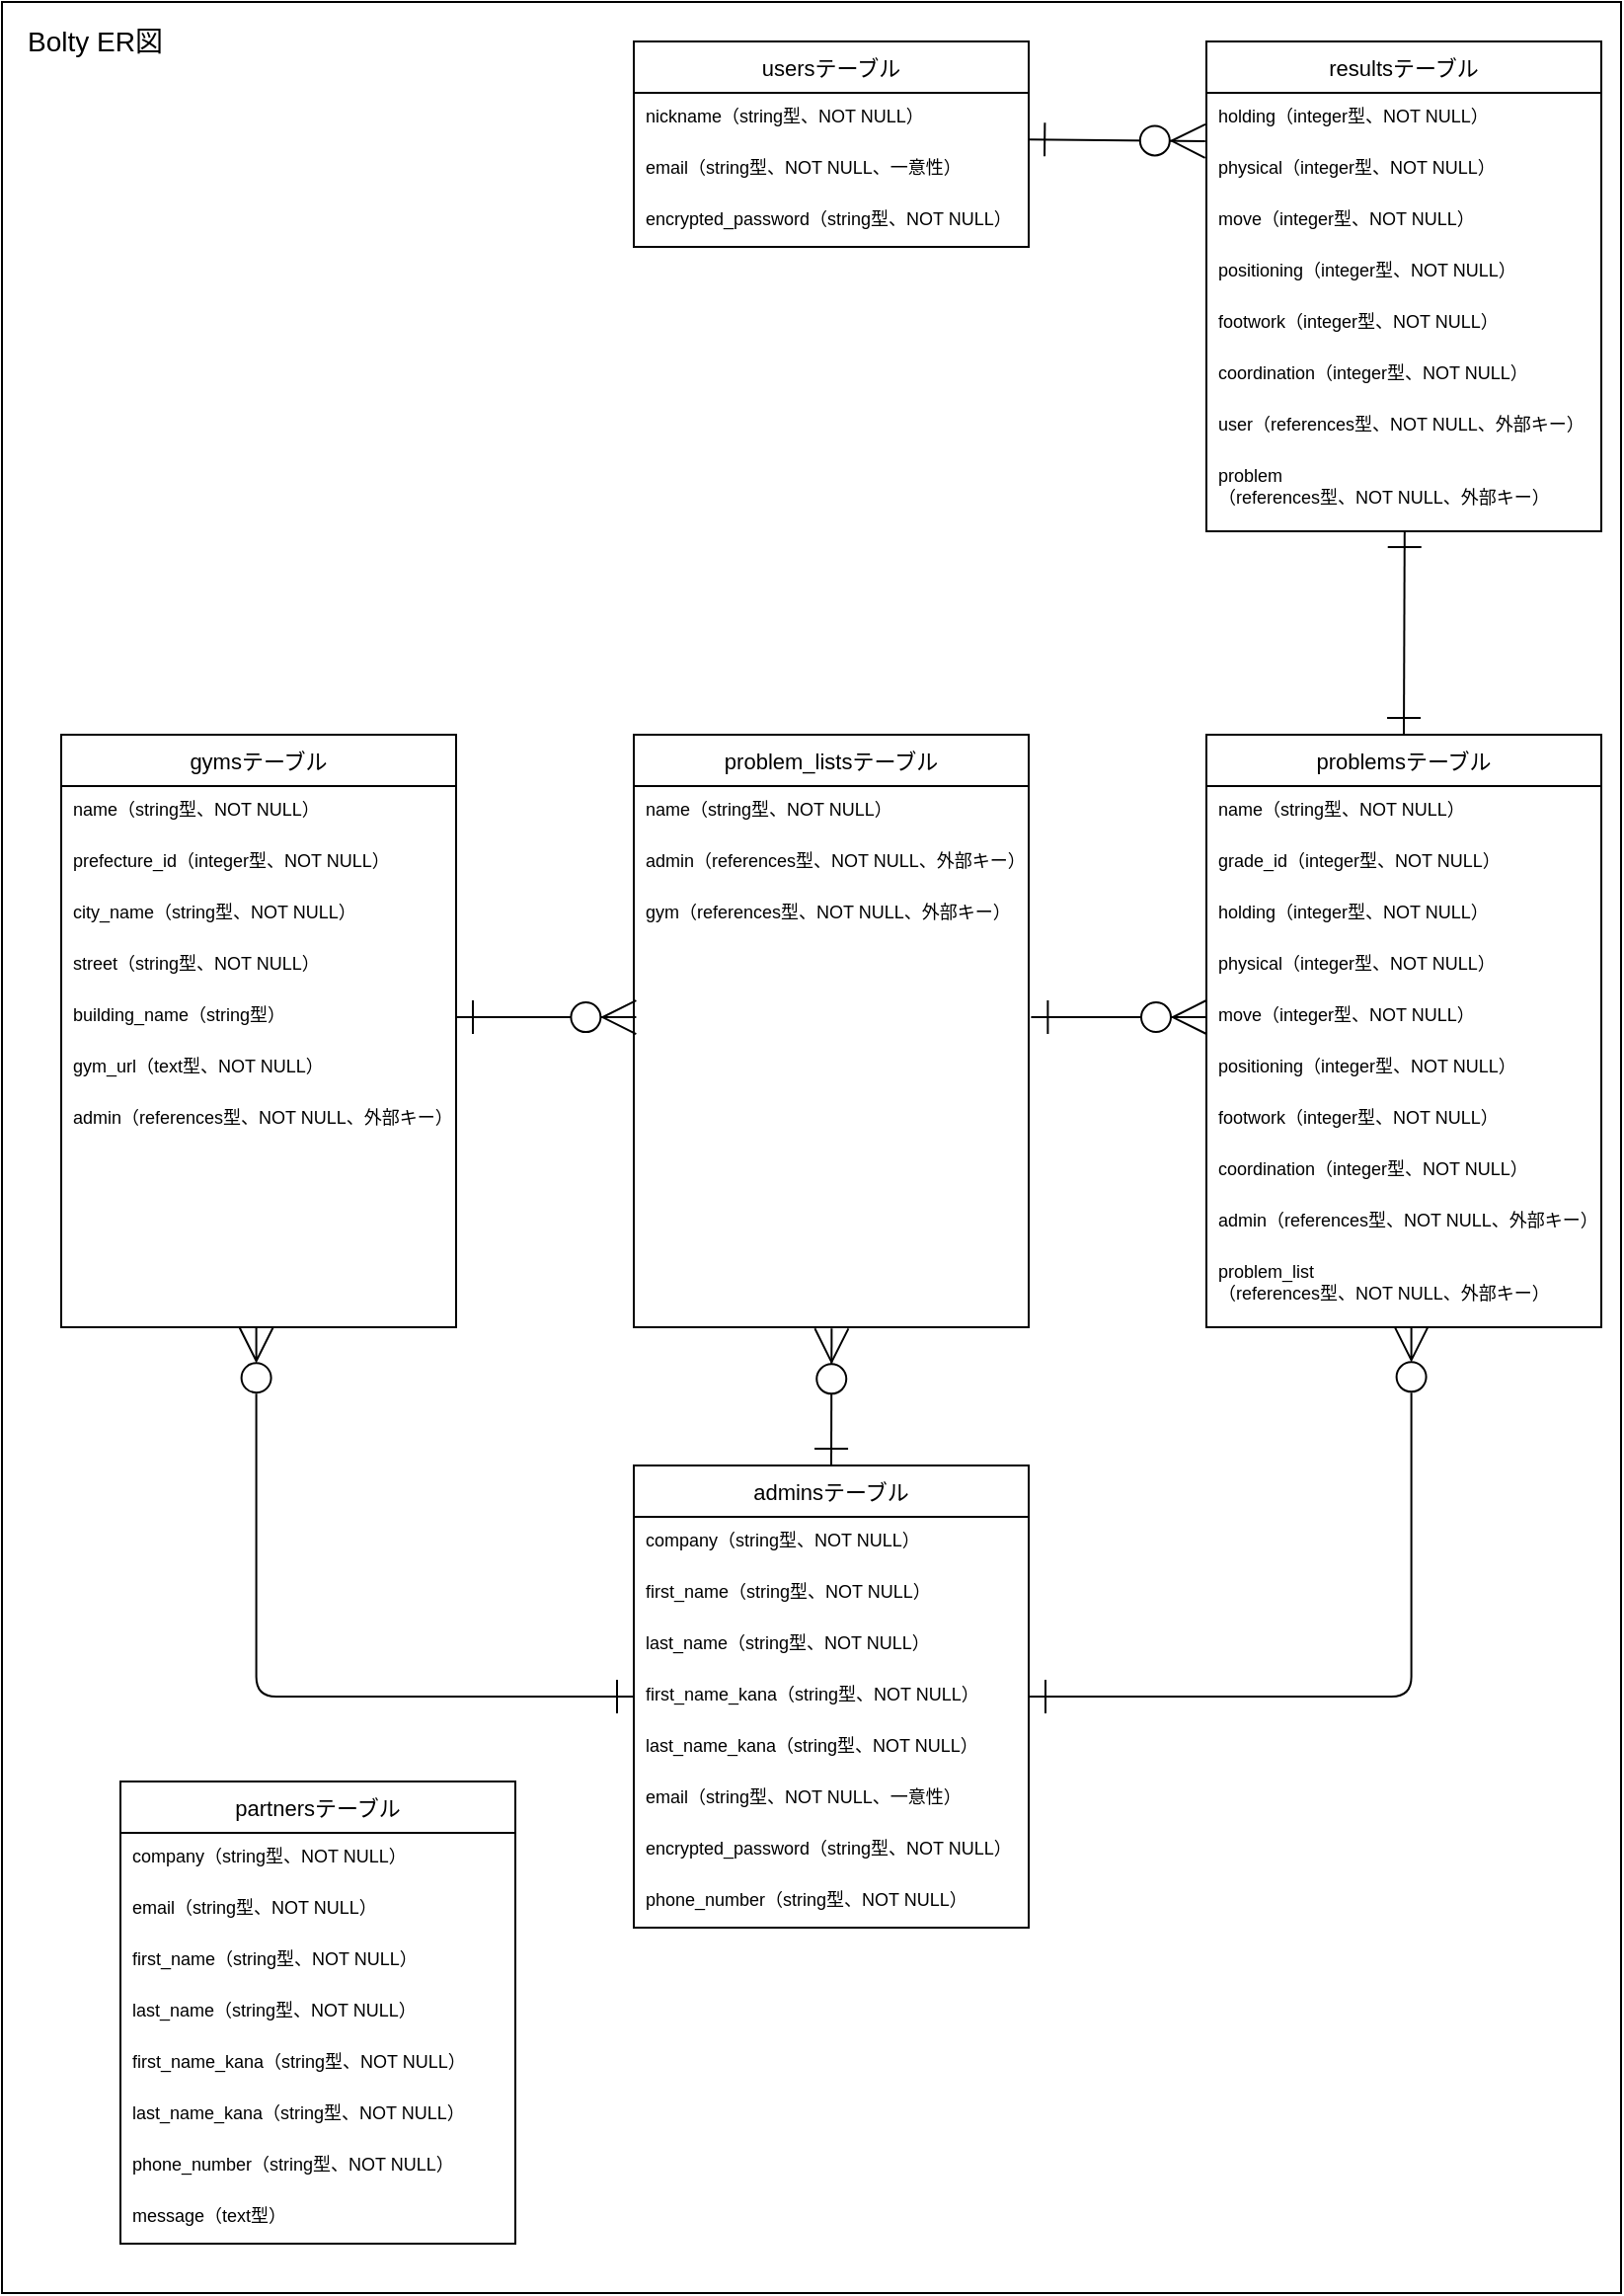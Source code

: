 <mxfile>
    <diagram id="CRAMPCINOh6znjwOmK4W" name="ページ1">
        <mxGraphModel dx="260" dy="229" grid="1" gridSize="10" guides="1" tooltips="1" connect="1" arrows="1" fold="1" page="1" pageScale="1" pageWidth="827" pageHeight="1169" background="#FFFFFF" math="0" shadow="0">
            <root>
                <mxCell id="0"/>
                <mxCell id="1" parent="0"/>
                <mxCell id="11" value="" style="rounded=0;whiteSpace=wrap;html=1;fontSize=12;fontColor=#000000;strokeColor=#000000;fillColor=none;" parent="1" vertex="1">
                    <mxGeometry width="820" height="1160" as="geometry"/>
                </mxCell>
                <mxCell id="2" value="usersテーブル" style="swimlane;fontStyle=0;childLayout=stackLayout;horizontal=1;startSize=26;horizontalStack=0;resizeParent=1;resizeParentMax=0;resizeLast=0;collapsible=1;marginBottom=0;fontSize=11;fillColor=#FFFFFF;fontColor=#000000;strokeColor=#000000;" parent="1" vertex="1">
                    <mxGeometry x="320" y="20" width="200" height="104" as="geometry"/>
                </mxCell>
                <mxCell id="3" value="nickname（string型、NOT NULL）" style="text;strokeColor=none;fillColor=none;align=left;verticalAlign=top;spacingLeft=4;spacingRight=4;overflow=hidden;rotatable=0;points=[[0,0.5],[1,0.5]];portConstraint=eastwest;fontColor=#000000;fontSize=9;" parent="2" vertex="1">
                    <mxGeometry y="26" width="200" height="26" as="geometry"/>
                </mxCell>
                <mxCell id="4" value="email（string型、NOT NULL、一意性）" style="text;strokeColor=none;fillColor=none;align=left;verticalAlign=top;spacingLeft=4;spacingRight=4;overflow=hidden;rotatable=0;points=[[0,0.5],[1,0.5]];portConstraint=eastwest;fontColor=#000000;fontSize=9;" parent="2" vertex="1">
                    <mxGeometry y="52" width="200" height="26" as="geometry"/>
                </mxCell>
                <mxCell id="5" value="encrypted_password（string型、NOT NULL）" style="text;strokeColor=none;fillColor=none;align=left;verticalAlign=top;spacingLeft=4;spacingRight=4;overflow=hidden;rotatable=0;points=[[0,0.5],[1,0.5]];portConstraint=eastwest;fontColor=#000000;fontSize=9;" parent="2" vertex="1">
                    <mxGeometry y="78" width="200" height="26" as="geometry"/>
                </mxCell>
                <mxCell id="12" value="&lt;font color=&quot;#000000&quot; style=&quot;font-size: 14px&quot;&gt;Bolty ER図&lt;/font&gt;" style="text;html=1;align=left;verticalAlign=middle;resizable=0;points=[];autosize=1;strokeColor=none;fontSize=14;" parent="1" vertex="1">
                    <mxGeometry x="11" y="10" width="80" height="20" as="geometry"/>
                </mxCell>
                <mxCell id="17" value="problem_listsテーブル" style="swimlane;fontStyle=0;childLayout=stackLayout;horizontal=1;startSize=26;horizontalStack=0;resizeParent=1;resizeParentMax=0;resizeLast=0;collapsible=1;marginBottom=0;fontSize=11;fillColor=#FFFFFF;fontColor=#000000;strokeColor=#000000;" parent="1" vertex="1">
                    <mxGeometry x="320" y="371" width="200" height="300" as="geometry"/>
                </mxCell>
                <mxCell id="18" value="name（string型、NOT NULL）" style="text;strokeColor=none;fillColor=none;align=left;verticalAlign=top;spacingLeft=4;spacingRight=4;overflow=hidden;rotatable=0;points=[[0,0.5],[1,0.5]];portConstraint=eastwest;fontColor=#000000;fontSize=9;" parent="17" vertex="1">
                    <mxGeometry y="26" width="200" height="26" as="geometry"/>
                </mxCell>
                <mxCell id="37" value="admin（references型、NOT NULL、外部キー）" style="text;strokeColor=none;fillColor=none;align=left;verticalAlign=top;spacingLeft=4;spacingRight=4;overflow=hidden;rotatable=0;points=[[0,0.5],[1,0.5]];portConstraint=eastwest;fontColor=#000000;fontSize=9;" parent="17" vertex="1">
                    <mxGeometry y="52" width="200" height="26" as="geometry"/>
                </mxCell>
                <mxCell id="38" value="gym（references型、NOT NULL、外部キー）" style="text;strokeColor=none;fillColor=none;align=left;verticalAlign=top;spacingLeft=4;spacingRight=4;overflow=hidden;rotatable=0;points=[[0,0.5],[1,0.5]];portConstraint=eastwest;fontColor=#000000;fontSize=9;" parent="17" vertex="1">
                    <mxGeometry y="78" width="200" height="222" as="geometry"/>
                </mxCell>
                <mxCell id="41" value="adminsテーブル" style="swimlane;fontStyle=0;childLayout=stackLayout;horizontal=1;startSize=26;horizontalStack=0;resizeParent=1;resizeParentMax=0;resizeLast=0;collapsible=1;marginBottom=0;fontSize=11;fillColor=#FFFFFF;fontColor=#000000;strokeColor=#000000;" parent="1" vertex="1">
                    <mxGeometry x="320" y="741" width="200" height="234" as="geometry"/>
                </mxCell>
                <mxCell id="45" value="company（string型、NOT NULL）" style="text;strokeColor=none;fillColor=none;align=left;verticalAlign=top;spacingLeft=4;spacingRight=4;overflow=hidden;rotatable=0;points=[[0,0.5],[1,0.5]];portConstraint=eastwest;fontColor=#000000;fontSize=9;" parent="41" vertex="1">
                    <mxGeometry y="26" width="200" height="26" as="geometry"/>
                </mxCell>
                <mxCell id="46" value="first_name（string型、NOT NULL）" style="text;strokeColor=none;fillColor=none;align=left;verticalAlign=top;spacingLeft=4;spacingRight=4;overflow=hidden;rotatable=0;points=[[0,0.5],[1,0.5]];portConstraint=eastwest;fontColor=#000000;fontSize=9;" parent="41" vertex="1">
                    <mxGeometry y="52" width="200" height="26" as="geometry"/>
                </mxCell>
                <mxCell id="48" value="last_name（string型、NOT NULL）" style="text;strokeColor=none;fillColor=none;align=left;verticalAlign=top;spacingLeft=4;spacingRight=4;overflow=hidden;rotatable=0;points=[[0,0.5],[1,0.5]];portConstraint=eastwest;fontColor=#000000;fontSize=9;" parent="41" vertex="1">
                    <mxGeometry y="78" width="200" height="26" as="geometry"/>
                </mxCell>
                <mxCell id="49" value="first_name_kana（string型、NOT NULL）" style="text;strokeColor=none;fillColor=none;align=left;verticalAlign=top;spacingLeft=4;spacingRight=4;overflow=hidden;rotatable=0;points=[[0,0.5],[1,0.5]];portConstraint=eastwest;fontColor=#000000;fontSize=9;" parent="41" vertex="1">
                    <mxGeometry y="104" width="200" height="26" as="geometry"/>
                </mxCell>
                <mxCell id="42" value="last_name_kana（string型、NOT NULL）" style="text;strokeColor=none;fillColor=none;align=left;verticalAlign=top;spacingLeft=4;spacingRight=4;overflow=hidden;rotatable=0;points=[[0,0.5],[1,0.5]];portConstraint=eastwest;fontColor=#000000;fontSize=9;" parent="41" vertex="1">
                    <mxGeometry y="130" width="200" height="26" as="geometry"/>
                </mxCell>
                <mxCell id="43" value="email（string型、NOT NULL、一意性）" style="text;strokeColor=none;fillColor=none;align=left;verticalAlign=top;spacingLeft=4;spacingRight=4;overflow=hidden;rotatable=0;points=[[0,0.5],[1,0.5]];portConstraint=eastwest;fontColor=#000000;fontSize=9;" parent="41" vertex="1">
                    <mxGeometry y="156" width="200" height="26" as="geometry"/>
                </mxCell>
                <mxCell id="50" value="encrypted_password（string型、NOT NULL）" style="text;strokeColor=none;fillColor=none;align=left;verticalAlign=top;spacingLeft=4;spacingRight=4;overflow=hidden;rotatable=0;points=[[0,0.5],[1,0.5]];portConstraint=eastwest;fontColor=#000000;fontSize=9;" parent="41" vertex="1">
                    <mxGeometry y="182" width="200" height="26" as="geometry"/>
                </mxCell>
                <mxCell id="44" value="phone_number（string型、NOT NULL）" style="text;strokeColor=none;fillColor=none;align=left;verticalAlign=top;spacingLeft=4;spacingRight=4;overflow=hidden;rotatable=0;points=[[0,0.5],[1,0.5]];portConstraint=eastwest;fontColor=#000000;fontSize=9;" parent="41" vertex="1">
                    <mxGeometry y="208" width="200" height="26" as="geometry"/>
                </mxCell>
                <mxCell id="74" value="problemsテーブル" style="swimlane;fontStyle=0;childLayout=stackLayout;horizontal=1;startSize=26;horizontalStack=0;resizeParent=1;resizeParentMax=0;resizeLast=0;collapsible=1;marginBottom=0;fontSize=11;fillColor=#FFFFFF;fontColor=#000000;strokeColor=#000000;" parent="1" vertex="1">
                    <mxGeometry x="610" y="371" width="200" height="300" as="geometry"/>
                </mxCell>
                <mxCell id="75" value="name（string型、NOT NULL）" style="text;strokeColor=none;fillColor=none;align=left;verticalAlign=top;spacingLeft=4;spacingRight=4;overflow=hidden;rotatable=0;points=[[0,0.5],[1,0.5]];portConstraint=eastwest;fontColor=#000000;fontSize=9;" parent="74" vertex="1">
                    <mxGeometry y="26" width="200" height="26" as="geometry"/>
                </mxCell>
                <mxCell id="76" value="grade_id（integer型、NOT NULL）" style="text;strokeColor=none;fillColor=none;align=left;verticalAlign=top;spacingLeft=4;spacingRight=4;overflow=hidden;rotatable=0;points=[[0,0.5],[1,0.5]];portConstraint=eastwest;fontColor=#000000;fontSize=9;" parent="74" vertex="1">
                    <mxGeometry y="52" width="200" height="26" as="geometry"/>
                </mxCell>
                <mxCell id="77" value="holding（integer型、NOT NULL）" style="text;strokeColor=none;fillColor=none;align=left;verticalAlign=top;spacingLeft=4;spacingRight=4;overflow=hidden;rotatable=0;points=[[0,0.5],[1,0.5]];portConstraint=eastwest;fontColor=#000000;fontSize=9;" parent="74" vertex="1">
                    <mxGeometry y="78" width="200" height="26" as="geometry"/>
                </mxCell>
                <mxCell id="78" value="physical（integer型、NOT NULL）" style="text;strokeColor=none;fillColor=none;align=left;verticalAlign=top;spacingLeft=4;spacingRight=4;overflow=hidden;rotatable=0;points=[[0,0.5],[1,0.5]];portConstraint=eastwest;fontColor=#000000;fontSize=9;" parent="74" vertex="1">
                    <mxGeometry y="104" width="200" height="26" as="geometry"/>
                </mxCell>
                <mxCell id="79" value="move（integer型、NOT NULL）" style="text;strokeColor=none;fillColor=none;align=left;verticalAlign=top;spacingLeft=4;spacingRight=4;overflow=hidden;rotatable=0;points=[[0,0.5],[1,0.5]];portConstraint=eastwest;fontColor=#000000;fontSize=9;" parent="74" vertex="1">
                    <mxGeometry y="130" width="200" height="26" as="geometry"/>
                </mxCell>
                <mxCell id="80" value="positioning（integer型、NOT NULL）" style="text;strokeColor=none;fillColor=none;align=left;verticalAlign=top;spacingLeft=4;spacingRight=4;overflow=hidden;rotatable=0;points=[[0,0.5],[1,0.5]];portConstraint=eastwest;fontColor=#000000;fontSize=9;" parent="74" vertex="1">
                    <mxGeometry y="156" width="200" height="26" as="geometry"/>
                </mxCell>
                <mxCell id="81" value="footwork（integer型、NOT NULL）" style="text;strokeColor=none;fillColor=none;align=left;verticalAlign=top;spacingLeft=4;spacingRight=4;overflow=hidden;rotatable=0;points=[[0,0.5],[1,0.5]];portConstraint=eastwest;fontColor=#000000;fontSize=9;" parent="74" vertex="1">
                    <mxGeometry y="182" width="200" height="26" as="geometry"/>
                </mxCell>
                <mxCell id="82" value="coordination（integer型、NOT NULL）" style="text;strokeColor=none;fillColor=none;align=left;verticalAlign=top;spacingLeft=4;spacingRight=4;overflow=hidden;rotatable=0;points=[[0,0.5],[1,0.5]];portConstraint=eastwest;fontColor=#000000;fontSize=9;" parent="74" vertex="1">
                    <mxGeometry y="208" width="200" height="26" as="geometry"/>
                </mxCell>
                <mxCell id="83" value="admin（references型、NOT NULL、外部キー）" style="text;strokeColor=none;fillColor=none;align=left;verticalAlign=top;spacingLeft=4;spacingRight=4;overflow=hidden;rotatable=0;points=[[0,0.5],[1,0.5]];portConstraint=eastwest;fontColor=#000000;fontSize=9;" parent="74" vertex="1">
                    <mxGeometry y="234" width="200" height="26" as="geometry"/>
                </mxCell>
                <mxCell id="84" value="problem_list&#10;（references型、NOT NULL、外部キー）" style="text;strokeColor=none;fillColor=none;align=left;verticalAlign=top;spacingLeft=4;spacingRight=4;overflow=hidden;rotatable=0;points=[[0,0.5],[1,0.5]];portConstraint=eastwest;fontColor=#000000;fontSize=9;" parent="74" vertex="1">
                    <mxGeometry y="260" width="200" height="40" as="geometry"/>
                </mxCell>
                <mxCell id="85" value="gymsテーブル" style="swimlane;fontStyle=0;childLayout=stackLayout;horizontal=1;startSize=26;horizontalStack=0;resizeParent=1;resizeParentMax=0;resizeLast=0;collapsible=1;marginBottom=0;fontSize=11;fillColor=#FFFFFF;fontColor=#000000;strokeColor=#000000;" parent="1" vertex="1">
                    <mxGeometry x="30" y="371" width="200" height="300" as="geometry"/>
                </mxCell>
                <mxCell id="86" value="name（string型、NOT NULL）" style="text;strokeColor=none;fillColor=none;align=left;verticalAlign=top;spacingLeft=4;spacingRight=4;overflow=hidden;rotatable=0;points=[[0,0.5],[1,0.5]];portConstraint=eastwest;fontColor=#000000;fontSize=9;" parent="85" vertex="1">
                    <mxGeometry y="26" width="200" height="26" as="geometry"/>
                </mxCell>
                <mxCell id="87" value="prefecture_id（integer型、NOT NULL）" style="text;strokeColor=none;fillColor=none;align=left;verticalAlign=top;spacingLeft=4;spacingRight=4;overflow=hidden;rotatable=0;points=[[0,0.5],[1,0.5]];portConstraint=eastwest;fontColor=#000000;fontSize=9;" parent="85" vertex="1">
                    <mxGeometry y="52" width="200" height="26" as="geometry"/>
                </mxCell>
                <mxCell id="88" value="city_name（string型、NOT NULL）" style="text;strokeColor=none;fillColor=none;align=left;verticalAlign=top;spacingLeft=4;spacingRight=4;overflow=hidden;rotatable=0;points=[[0,0.5],[1,0.5]];portConstraint=eastwest;fontColor=#000000;fontSize=9;" parent="85" vertex="1">
                    <mxGeometry y="78" width="200" height="26" as="geometry"/>
                </mxCell>
                <mxCell id="89" value="street（string型、NOT NULL）" style="text;strokeColor=none;fillColor=none;align=left;verticalAlign=top;spacingLeft=4;spacingRight=4;overflow=hidden;rotatable=0;points=[[0,0.5],[1,0.5]];portConstraint=eastwest;fontColor=#000000;fontSize=9;" parent="85" vertex="1">
                    <mxGeometry y="104" width="200" height="26" as="geometry"/>
                </mxCell>
                <mxCell id="90" value="building_name（string型）" style="text;strokeColor=none;fillColor=none;align=left;verticalAlign=top;spacingLeft=4;spacingRight=4;overflow=hidden;rotatable=0;points=[[0,0.5],[1,0.5]];portConstraint=eastwest;fontColor=#000000;fontSize=9;" parent="85" vertex="1">
                    <mxGeometry y="130" width="200" height="26" as="geometry"/>
                </mxCell>
                <mxCell id="91" value="gym_url（text型、NOT NULL）" style="text;strokeColor=none;fillColor=none;align=left;verticalAlign=top;spacingLeft=4;spacingRight=4;overflow=hidden;rotatable=0;points=[[0,0.5],[1,0.5]];portConstraint=eastwest;fontColor=#000000;fontSize=9;" parent="85" vertex="1">
                    <mxGeometry y="156" width="200" height="26" as="geometry"/>
                </mxCell>
                <mxCell id="94" value="admin（references型、NOT NULL、外部キー）" style="text;strokeColor=none;fillColor=none;align=left;verticalAlign=top;spacingLeft=4;spacingRight=4;overflow=hidden;rotatable=0;points=[[0,0.5],[1,0.5]];portConstraint=eastwest;fontColor=#000000;fontSize=9;" parent="85" vertex="1">
                    <mxGeometry y="182" width="200" height="118" as="geometry"/>
                </mxCell>
                <mxCell id="97" style="edgeStyle=none;html=1;exitX=-0.003;exitY=-0.059;exitDx=0;exitDy=0;fontSize=12;fontColor=#000000;startArrow=ERzeroToMany;startFill=1;endArrow=ERone;endFill=0;startSize=15;endSize=15;strokeColor=#000000;entryX=0.998;entryY=0.907;entryDx=0;entryDy=0;entryPerimeter=0;exitPerimeter=0;" parent="1" source="123" target="3" edge="1">
                    <mxGeometry relative="1" as="geometry">
                        <mxPoint x="510" y="150" as="sourcePoint"/>
                        <mxPoint x="380" y="150" as="targetPoint"/>
                    </mxGeometry>
                </mxCell>
                <mxCell id="100" style="edgeStyle=none;html=1;fontSize=12;fontColor=#000000;startArrow=ERone;startFill=0;endArrow=ERone;endFill=0;startSize=15;endSize=15;strokeColor=#000000;entryX=0.502;entryY=0.988;entryDx=0;entryDy=0;entryPerimeter=0;exitX=0.5;exitY=0;exitDx=0;exitDy=0;" parent="1" target="129" edge="1" source="74">
                    <mxGeometry relative="1" as="geometry">
                        <mxPoint x="419" y="371" as="sourcePoint"/>
                        <mxPoint x="419.66" y="340.002" as="targetPoint"/>
                    </mxGeometry>
                </mxCell>
                <mxCell id="101" style="edgeStyle=none;html=1;exitX=0.501;exitY=1.003;exitDx=0;exitDy=0;fontSize=12;fontColor=#000000;startArrow=ERzeroToMany;startFill=1;endArrow=ERone;endFill=0;startSize=15;endSize=15;strokeColor=#000000;entryX=0.5;entryY=0;entryDx=0;entryDy=0;exitPerimeter=0;" parent="1" source="38" target="41" edge="1">
                    <mxGeometry relative="1" as="geometry">
                        <mxPoint x="420" y="731" as="sourcePoint"/>
                        <mxPoint x="419.66" y="631.002" as="targetPoint"/>
                    </mxGeometry>
                </mxCell>
                <mxCell id="102" style="edgeStyle=none;html=1;fontSize=12;fontColor=#000000;startArrow=ERzeroToMany;startFill=1;endArrow=ERone;endFill=0;startSize=15;endSize=15;strokeColor=#000000;entryX=1;entryY=0.5;entryDx=0;entryDy=0;exitX=0.006;exitY=0.293;exitDx=0;exitDy=0;exitPerimeter=0;" parent="1" source="38" target="90" edge="1">
                    <mxGeometry relative="1" as="geometry">
                        <mxPoint x="280.2" y="490.998" as="sourcePoint"/>
                        <mxPoint x="280" y="590.41" as="targetPoint"/>
                    </mxGeometry>
                </mxCell>
                <mxCell id="103" style="edgeStyle=none;html=1;fontSize=12;fontColor=#000000;startArrow=ERzeroToMany;startFill=1;endArrow=ERone;endFill=0;startSize=15;endSize=15;strokeColor=#000000;exitX=0;exitY=0.5;exitDx=0;exitDy=0;entryX=1.006;entryY=0.293;entryDx=0;entryDy=0;entryPerimeter=0;" parent="1" source="79" target="38" edge="1">
                    <mxGeometry relative="1" as="geometry">
                        <mxPoint x="329" y="523.808" as="sourcePoint"/>
                        <mxPoint x="240" y="524" as="targetPoint"/>
                    </mxGeometry>
                </mxCell>
                <mxCell id="104" style="edgeStyle=orthogonalEdgeStyle;html=1;entryX=0;entryY=0.5;entryDx=0;entryDy=0;fontSize=12;fontColor=#000000;startArrow=ERzeroToMany;startFill=0;endArrow=ERone;endFill=0;startSize=15;endSize=15;strokeColor=#000000;exitX=0.494;exitY=1.001;exitDx=0;exitDy=0;exitPerimeter=0;" parent="1" source="94" target="49" edge="1">
                    <mxGeometry relative="1" as="geometry">
                        <mxPoint x="950" y="421" as="sourcePoint"/>
                        <mxPoint x="230.96" y="232.612" as="targetPoint"/>
                    </mxGeometry>
                </mxCell>
                <mxCell id="105" style="edgeStyle=orthogonalEdgeStyle;html=1;entryX=1;entryY=0.5;entryDx=0;entryDy=0;fontSize=12;fontColor=#000000;startArrow=ERzeroToMany;startFill=0;endArrow=ERone;endFill=0;startSize=15;endSize=15;strokeColor=#000000;exitX=0.519;exitY=0.992;exitDx=0;exitDy=0;exitPerimeter=0;" parent="1" source="84" target="49" edge="1">
                    <mxGeometry relative="1" as="geometry">
                        <mxPoint x="590.0" y="731.008" as="sourcePoint"/>
                        <mxPoint x="781.2" y="947.89" as="targetPoint"/>
                    </mxGeometry>
                </mxCell>
                <mxCell id="106" value="partnersテーブル" style="swimlane;fontStyle=0;childLayout=stackLayout;horizontal=1;startSize=26;horizontalStack=0;resizeParent=1;resizeParentMax=0;resizeLast=0;collapsible=1;marginBottom=0;fontSize=11;fillColor=#FFFFFF;fontColor=#000000;strokeColor=#000000;" parent="1" vertex="1">
                    <mxGeometry x="60" y="901" width="200" height="234" as="geometry"/>
                </mxCell>
                <mxCell id="118" value="company（string型、NOT NULL）" style="text;strokeColor=none;fillColor=none;align=left;verticalAlign=top;spacingLeft=4;spacingRight=4;overflow=hidden;rotatable=0;points=[[0,0.5],[1,0.5]];portConstraint=eastwest;fontColor=#000000;fontSize=9;" parent="106" vertex="1">
                    <mxGeometry y="26" width="200" height="26" as="geometry"/>
                </mxCell>
                <mxCell id="107" value="email（string型、NOT NULL）" style="text;strokeColor=none;fillColor=none;align=left;verticalAlign=top;spacingLeft=4;spacingRight=4;overflow=hidden;rotatable=0;points=[[0,0.5],[1,0.5]];portConstraint=eastwest;fontColor=#000000;fontSize=9;" parent="106" vertex="1">
                    <mxGeometry y="52" width="200" height="26" as="geometry"/>
                </mxCell>
                <mxCell id="108" value="first_name（string型、NOT NULL）" style="text;strokeColor=none;fillColor=none;align=left;verticalAlign=top;spacingLeft=4;spacingRight=4;overflow=hidden;rotatable=0;points=[[0,0.5],[1,0.5]];portConstraint=eastwest;fontColor=#000000;fontSize=9;" parent="106" vertex="1">
                    <mxGeometry y="78" width="200" height="26" as="geometry"/>
                </mxCell>
                <mxCell id="109" value="last_name（string型、NOT NULL）" style="text;strokeColor=none;fillColor=none;align=left;verticalAlign=top;spacingLeft=4;spacingRight=4;overflow=hidden;rotatable=0;points=[[0,0.5],[1,0.5]];portConstraint=eastwest;fontColor=#000000;fontSize=9;" parent="106" vertex="1">
                    <mxGeometry y="104" width="200" height="26" as="geometry"/>
                </mxCell>
                <mxCell id="110" value="first_name_kana（string型、NOT NULL）" style="text;strokeColor=none;fillColor=none;align=left;verticalAlign=top;spacingLeft=4;spacingRight=4;overflow=hidden;rotatable=0;points=[[0,0.5],[1,0.5]];portConstraint=eastwest;fontColor=#000000;fontSize=9;" parent="106" vertex="1">
                    <mxGeometry y="130" width="200" height="26" as="geometry"/>
                </mxCell>
                <mxCell id="111" value="last_name_kana（string型、NOT NULL）" style="text;strokeColor=none;fillColor=none;align=left;verticalAlign=top;spacingLeft=4;spacingRight=4;overflow=hidden;rotatable=0;points=[[0,0.5],[1,0.5]];portConstraint=eastwest;fontColor=#000000;fontSize=9;" parent="106" vertex="1">
                    <mxGeometry y="156" width="200" height="26" as="geometry"/>
                </mxCell>
                <mxCell id="114" value="phone_number（string型、NOT NULL）" style="text;strokeColor=none;fillColor=none;align=left;verticalAlign=top;spacingLeft=4;spacingRight=4;overflow=hidden;rotatable=0;points=[[0,0.5],[1,0.5]];portConstraint=eastwest;fontColor=#000000;fontSize=9;" parent="106" vertex="1">
                    <mxGeometry y="182" width="200" height="26" as="geometry"/>
                </mxCell>
                <mxCell id="115" value="message（text型）" style="text;strokeColor=none;fillColor=none;align=left;verticalAlign=top;spacingLeft=4;spacingRight=4;overflow=hidden;rotatable=0;points=[[0,0.5],[1,0.5]];portConstraint=eastwest;fontColor=#000000;fontSize=9;" parent="106" vertex="1">
                    <mxGeometry y="208" width="200" height="26" as="geometry"/>
                </mxCell>
                <mxCell id="119" value="resultsテーブル" style="swimlane;fontStyle=0;childLayout=stackLayout;horizontal=1;startSize=26;horizontalStack=0;resizeParent=1;resizeParentMax=0;resizeLast=0;collapsible=1;marginBottom=0;fontSize=11;fillColor=#FFFFFF;fontColor=#000000;strokeColor=#000000;" vertex="1" parent="1">
                    <mxGeometry x="610" y="20" width="200" height="248" as="geometry"/>
                </mxCell>
                <mxCell id="122" value="holding（integer型、NOT NULL）" style="text;strokeColor=none;fillColor=none;align=left;verticalAlign=top;spacingLeft=4;spacingRight=4;overflow=hidden;rotatable=0;points=[[0,0.5],[1,0.5]];portConstraint=eastwest;fontColor=#000000;fontSize=9;" vertex="1" parent="119">
                    <mxGeometry y="26" width="200" height="26" as="geometry"/>
                </mxCell>
                <mxCell id="123" value="physical（integer型、NOT NULL）" style="text;strokeColor=none;fillColor=none;align=left;verticalAlign=top;spacingLeft=4;spacingRight=4;overflow=hidden;rotatable=0;points=[[0,0.5],[1,0.5]];portConstraint=eastwest;fontColor=#000000;fontSize=9;" vertex="1" parent="119">
                    <mxGeometry y="52" width="200" height="26" as="geometry"/>
                </mxCell>
                <mxCell id="124" value="move（integer型、NOT NULL）" style="text;strokeColor=none;fillColor=none;align=left;verticalAlign=top;spacingLeft=4;spacingRight=4;overflow=hidden;rotatable=0;points=[[0,0.5],[1,0.5]];portConstraint=eastwest;fontColor=#000000;fontSize=9;" vertex="1" parent="119">
                    <mxGeometry y="78" width="200" height="26" as="geometry"/>
                </mxCell>
                <mxCell id="125" value="positioning（integer型、NOT NULL）" style="text;strokeColor=none;fillColor=none;align=left;verticalAlign=top;spacingLeft=4;spacingRight=4;overflow=hidden;rotatable=0;points=[[0,0.5],[1,0.5]];portConstraint=eastwest;fontColor=#000000;fontSize=9;" vertex="1" parent="119">
                    <mxGeometry y="104" width="200" height="26" as="geometry"/>
                </mxCell>
                <mxCell id="126" value="footwork（integer型、NOT NULL）" style="text;strokeColor=none;fillColor=none;align=left;verticalAlign=top;spacingLeft=4;spacingRight=4;overflow=hidden;rotatable=0;points=[[0,0.5],[1,0.5]];portConstraint=eastwest;fontColor=#000000;fontSize=9;" vertex="1" parent="119">
                    <mxGeometry y="130" width="200" height="26" as="geometry"/>
                </mxCell>
                <mxCell id="127" value="coordination（integer型、NOT NULL）" style="text;strokeColor=none;fillColor=none;align=left;verticalAlign=top;spacingLeft=4;spacingRight=4;overflow=hidden;rotatable=0;points=[[0,0.5],[1,0.5]];portConstraint=eastwest;fontColor=#000000;fontSize=9;" vertex="1" parent="119">
                    <mxGeometry y="156" width="200" height="26" as="geometry"/>
                </mxCell>
                <mxCell id="128" value="user（references型、NOT NULL、外部キー）" style="text;strokeColor=none;fillColor=none;align=left;verticalAlign=top;spacingLeft=4;spacingRight=4;overflow=hidden;rotatable=0;points=[[0,0.5],[1,0.5]];portConstraint=eastwest;fontColor=#000000;fontSize=9;" vertex="1" parent="119">
                    <mxGeometry y="182" width="200" height="26" as="geometry"/>
                </mxCell>
                <mxCell id="129" value="problem&#10;（references型、NOT NULL、外部キー）" style="text;strokeColor=none;fillColor=none;align=left;verticalAlign=top;spacingLeft=4;spacingRight=4;overflow=hidden;rotatable=0;points=[[0,0.5],[1,0.5]];portConstraint=eastwest;fontColor=#000000;fontSize=9;" vertex="1" parent="119">
                    <mxGeometry y="208" width="200" height="40" as="geometry"/>
                </mxCell>
            </root>
        </mxGraphModel>
    </diagram>
</mxfile>